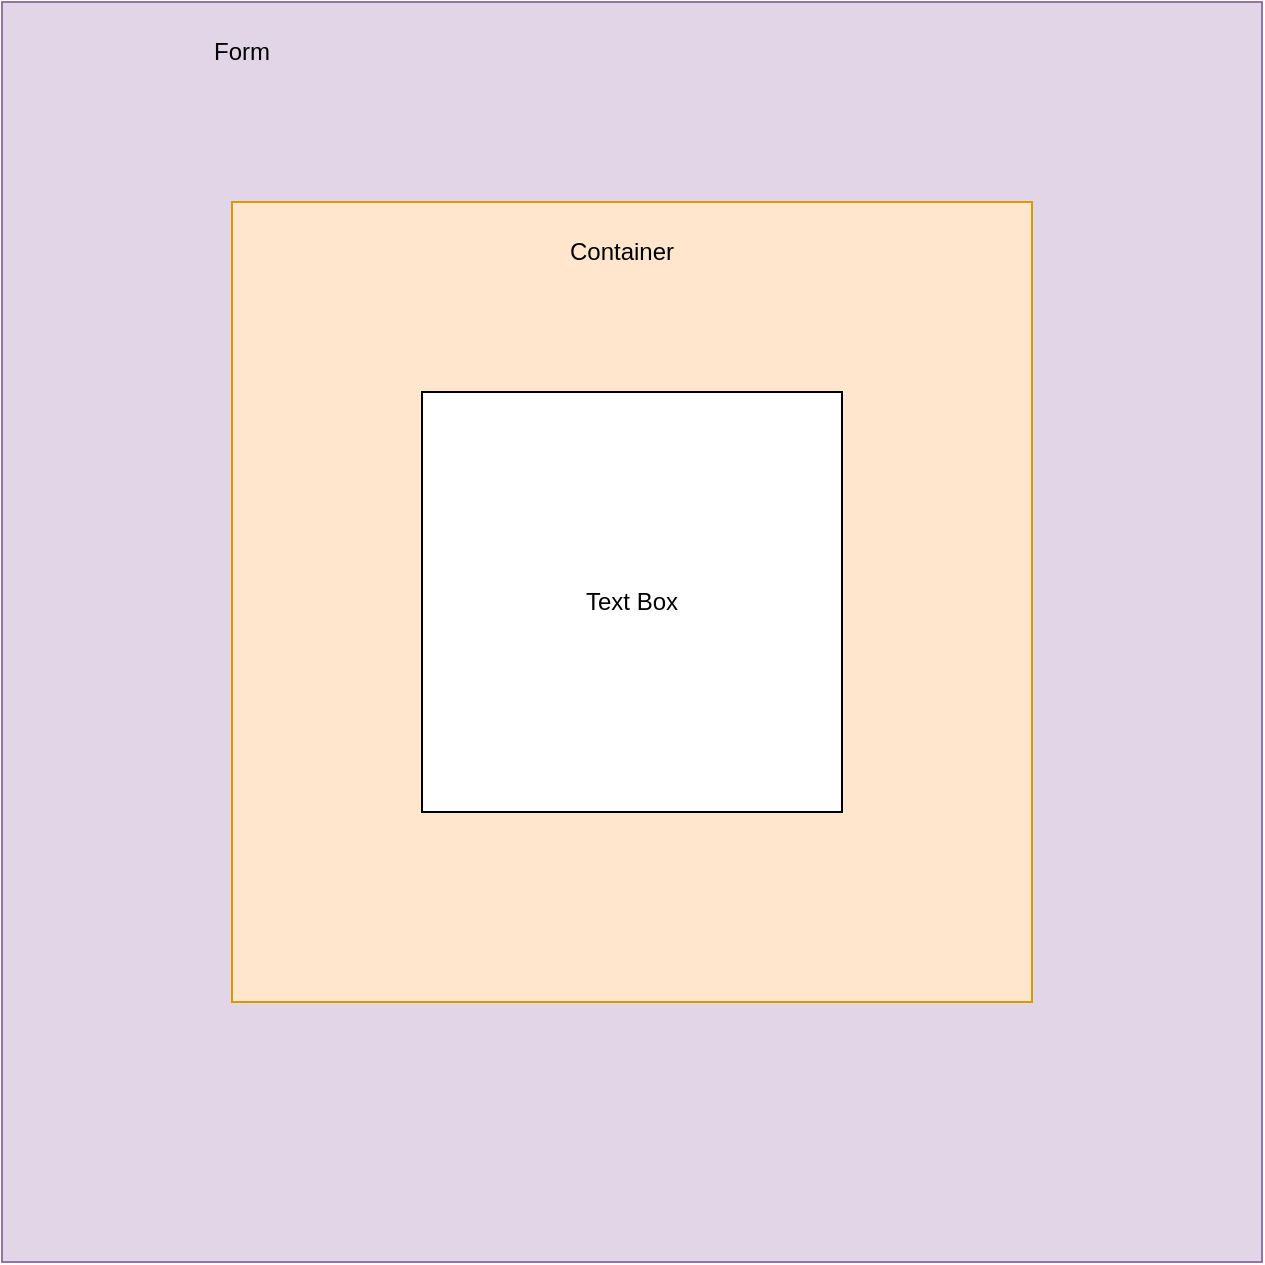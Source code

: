 <mxfile version="17.1.3" type="device"><diagram id="NiT6tNS_5351VRRkSS9G" name="Page-1"><mxGraphModel dx="2015" dy="1114" grid="1" gridSize="10" guides="1" tooltips="1" connect="1" arrows="1" fold="1" page="1" pageScale="1" pageWidth="850" pageHeight="1100" math="0" shadow="0"><root><mxCell id="0"/><mxCell id="1" parent="0"/><mxCell id="RypURkq9RObjf5tmT30d-1" value="" style="whiteSpace=wrap;html=1;aspect=fixed;fillColor=#e1d5e7;strokeColor=#9673a6;" vertex="1" parent="1"><mxGeometry x="100" y="50" width="630" height="630" as="geometry"/></mxCell><mxCell id="RypURkq9RObjf5tmT30d-2" value="" style="whiteSpace=wrap;html=1;aspect=fixed;fillColor=#ffe6cc;strokeColor=#d79b00;" vertex="1" parent="1"><mxGeometry x="215" y="150" width="400" height="400" as="geometry"/></mxCell><mxCell id="RypURkq9RObjf5tmT30d-3" value="Text Box" style="whiteSpace=wrap;html=1;aspect=fixed;" vertex="1" parent="1"><mxGeometry x="310" y="245" width="210" height="210" as="geometry"/></mxCell><mxCell id="RypURkq9RObjf5tmT30d-5" value="Form&lt;br&gt;" style="text;html=1;strokeColor=none;fillColor=none;align=center;verticalAlign=middle;whiteSpace=wrap;rounded=0;" vertex="1" parent="1"><mxGeometry x="170" y="60" width="100" height="30" as="geometry"/></mxCell><mxCell id="RypURkq9RObjf5tmT30d-6" value="Container" style="text;html=1;strokeColor=none;fillColor=none;align=center;verticalAlign=middle;whiteSpace=wrap;rounded=0;" vertex="1" parent="1"><mxGeometry x="380" y="160" width="60" height="30" as="geometry"/></mxCell></root></mxGraphModel></diagram></mxfile>